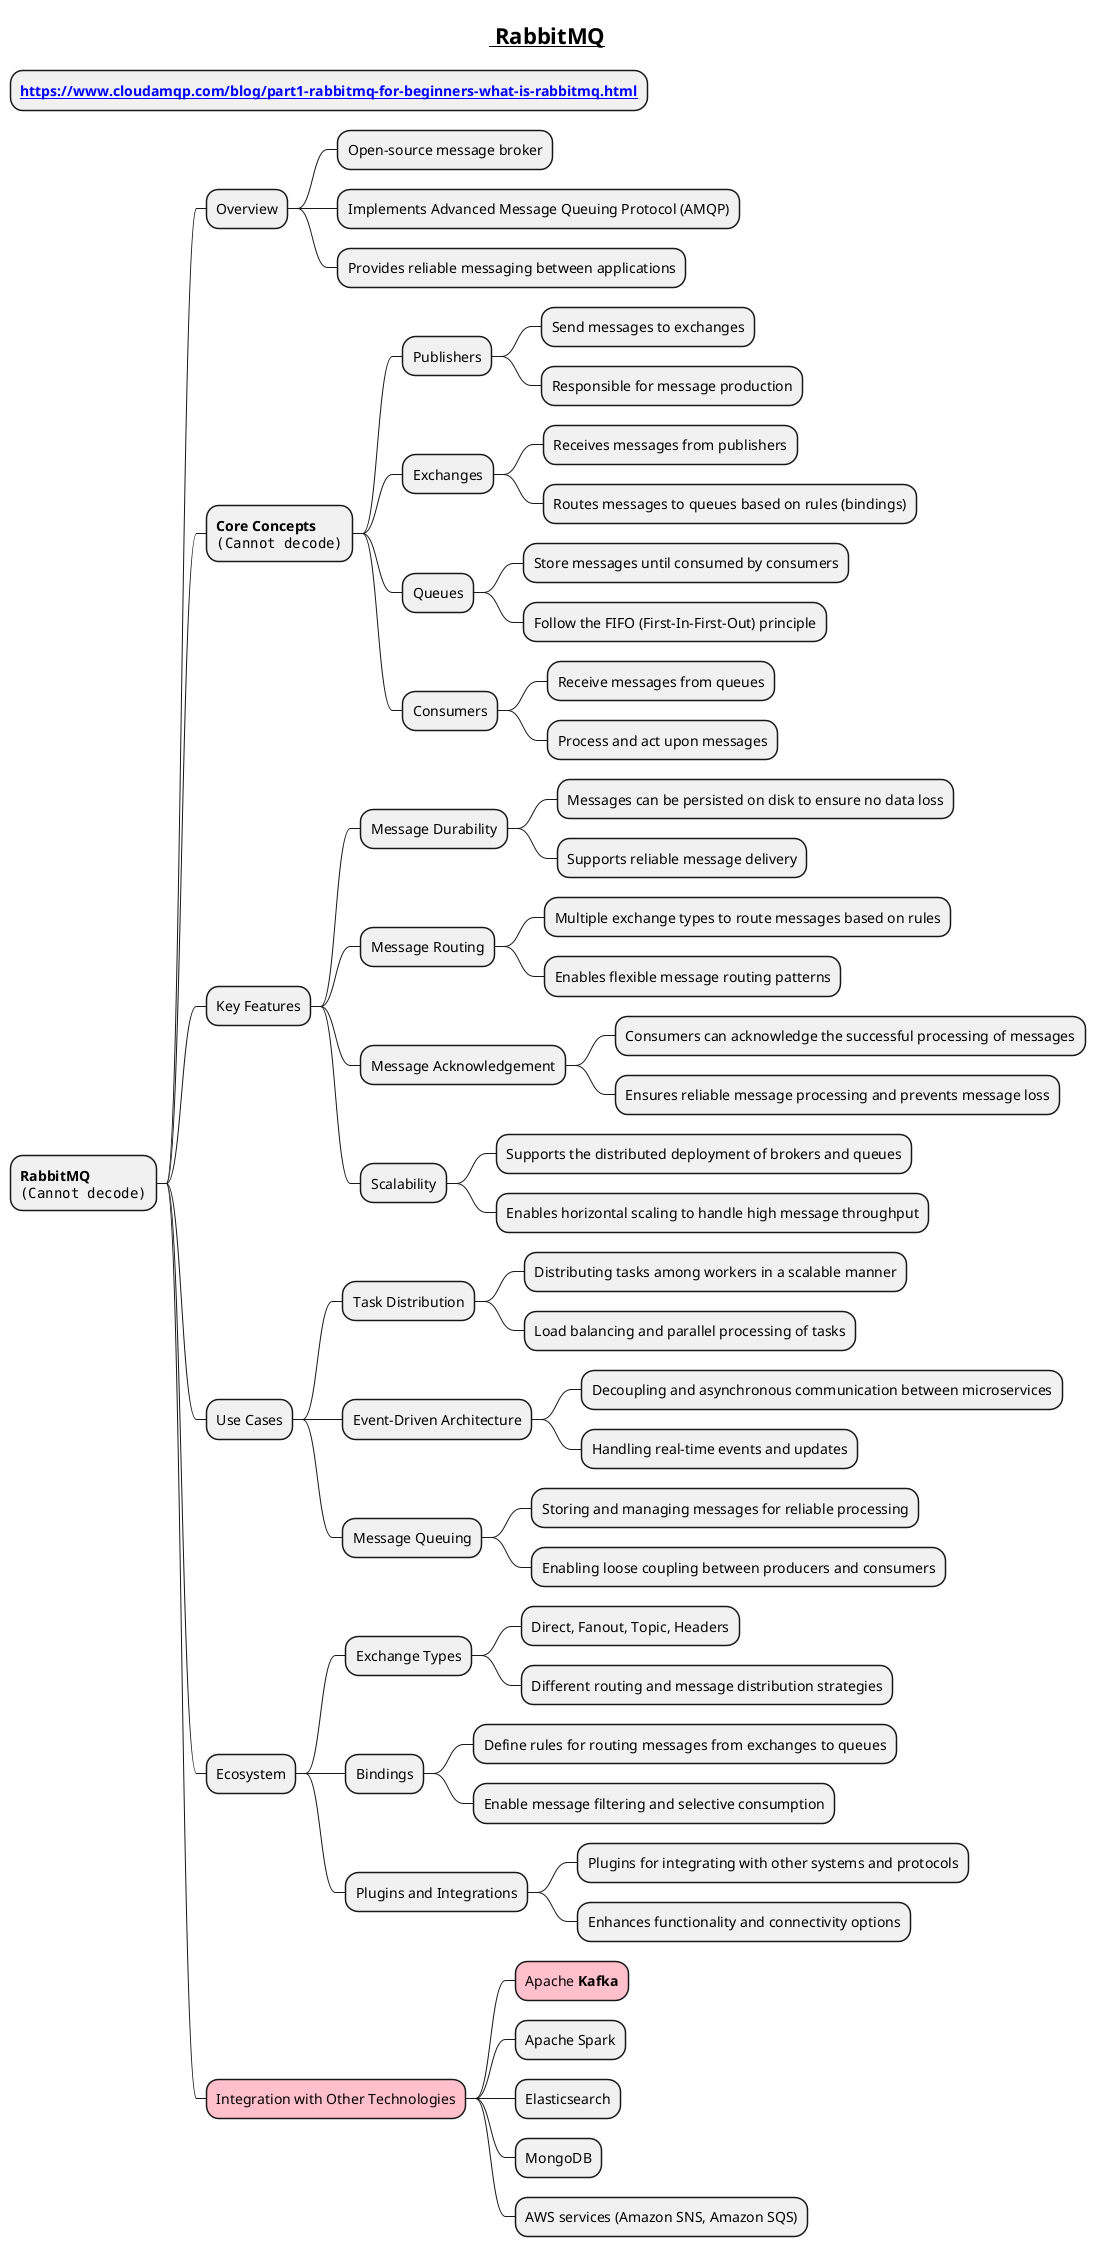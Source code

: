 @startmindmap
title =__ RabbitMQ__
* **[[https://www.cloudamqp.com/blog/part1-rabbitmq-for-beginners-what-is-rabbitmq.html ]]**
* **RabbitMQ** \n<img:images/img_3.png>
** Overview
*** Open-source message broker
*** Implements Advanced Message Queuing Protocol (AMQP)
*** Provides reliable messaging between applications
** **Core Concepts** \n<img:images/img_4.png>
*** Publishers
**** Send messages to exchanges
**** Responsible for message production
*** Exchanges
**** Receives messages from publishers
**** Routes messages to queues based on rules (bindings)
*** Queues
**** Store messages until consumed by consumers
**** Follow the FIFO (First-In-First-Out) principle
*** Consumers
**** Receive messages from queues
**** Process and act upon messages
** Key Features
*** Message Durability
**** Messages can be persisted on disk to ensure no data loss
**** Supports reliable message delivery
*** Message Routing
**** Multiple exchange types to route messages based on rules
**** Enables flexible message routing patterns
*** Message Acknowledgement
**** Consumers can acknowledge the successful processing of messages
**** Ensures reliable message processing and prevents message loss
*** Scalability
**** Supports the distributed deployment of brokers and queues
**** Enables horizontal scaling to handle high message throughput
** Use Cases
*** Task Distribution
**** Distributing tasks among workers in a scalable manner
**** Load balancing and parallel processing of tasks
*** Event-Driven Architecture
**** Decoupling and asynchronous communication between microservices
**** Handling real-time events and updates
*** Message Queuing
**** Storing and managing messages for reliable processing
**** Enabling loose coupling between producers and consumers
** Ecosystem
*** Exchange Types
**** Direct, Fanout, Topic, Headers
**** Different routing and message distribution strategies
*** Bindings
**** Define rules for routing messages from exchanges to queues
**** Enable message filtering and selective consumption
*** Plugins and Integrations
**** Plugins for integrating with other systems and protocols
**** Enhances functionality and connectivity options
**[#pink] Integration with Other Technologies
***[#pink] Apache **Kafka**
*** Apache Spark
*** Elasticsearch
*** MongoDB
*** AWS services (Amazon SNS, Amazon SQS)
@endmindmap

